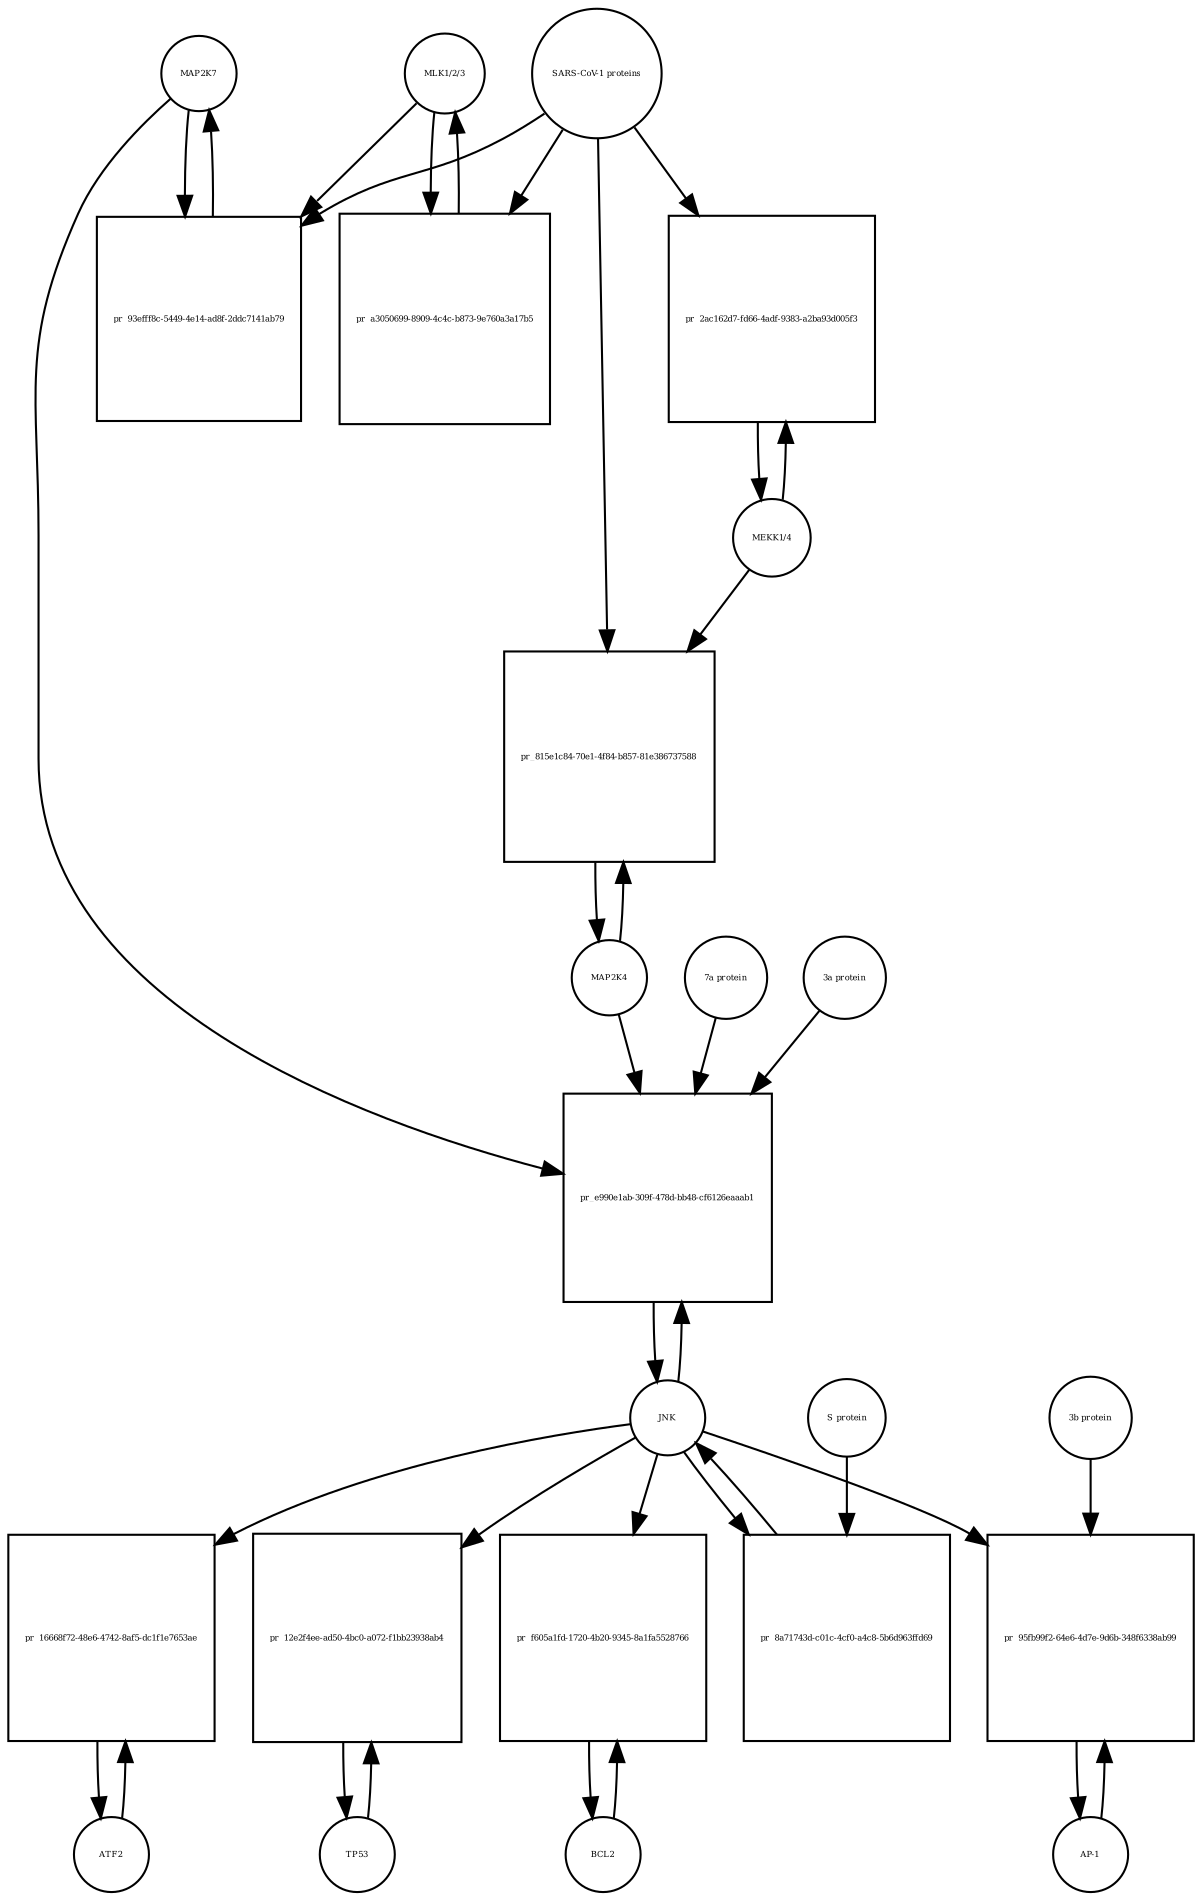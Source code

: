 strict digraph  {
MAP2K7 [annotation=urn_miriam_uniprot_O14733, bipartite=0, cls=macromolecule, fontsize=4, label=MAP2K7, shape=circle];
"pr_93efff8c-5449-4e14-ad8f-2ddc7141ab79" [annotation="", bipartite=1, cls=process, fontsize=4, label="pr_93efff8c-5449-4e14-ad8f-2ddc7141ab79", shape=square];
"MLK1/2/3" [annotation="", bipartite=0, cls=complex, fontsize=4, label="MLK1/2/3", shape=circle];
"SARS-CoV-1 proteins" [annotation="", bipartite=0, cls=complex, fontsize=4, label="SARS-CoV-1 proteins", shape=circle];
"pr_a3050699-8909-4c4c-b873-9e760a3a17b5" [annotation="", bipartite=1, cls=process, fontsize=4, label="pr_a3050699-8909-4c4c-b873-9e760a3a17b5", shape=square];
ATF2 [annotation=urn_miriam_uniprot_P15336, bipartite=0, cls=macromolecule, fontsize=4, label=ATF2, shape=circle];
"pr_16668f72-48e6-4742-8af5-dc1f1e7653ae" [annotation="", bipartite=1, cls=process, fontsize=4, label="pr_16668f72-48e6-4742-8af5-dc1f1e7653ae", shape=square];
JNK [annotation="", bipartite=0, cls=complex, fontsize=4, label=JNK, shape=circle];
TP53 [annotation=urn_miriam_uniprot_P04637, bipartite=0, cls=macromolecule, fontsize=4, label=TP53, shape=circle];
"pr_12e2f4ee-ad50-4bc0-a072-f1bb23938ab4" [annotation="", bipartite=1, cls=process, fontsize=4, label="pr_12e2f4ee-ad50-4bc0-a072-f1bb23938ab4", shape=square];
BCL2 [annotation=urn_miriam_uniprot_P10415, bipartite=0, cls=macromolecule, fontsize=4, label=BCL2, shape=circle];
"pr_f605a1fd-1720-4b20-9345-8a1fa5528766" [annotation="", bipartite=1, cls=process, fontsize=4, label="pr_f605a1fd-1720-4b20-9345-8a1fa5528766", shape=square];
"AP-1" [annotation="", bipartite=0, cls=complex, fontsize=4, label="AP-1", shape=circle];
"pr_95fb99f2-64e6-4d7e-9d6b-348f6338ab99" [annotation="", bipartite=1, cls=process, fontsize=4, label="pr_95fb99f2-64e6-4d7e-9d6b-348f6338ab99", shape=square];
"3b protein" [annotation="", bipartite=0, cls=macromolecule, fontsize=4, label="3b protein", shape=circle];
"MEKK1/4" [annotation="", bipartite=0, cls=complex, fontsize=4, label="MEKK1/4", shape=circle];
"pr_2ac162d7-fd66-4adf-9383-a2ba93d005f3" [annotation="", bipartite=1, cls=process, fontsize=4, label="pr_2ac162d7-fd66-4adf-9383-a2ba93d005f3", shape=square];
MAP2K4 [annotation=urn_miriam_uniprot_P45985, bipartite=0, cls=macromolecule, fontsize=4, label=MAP2K4, shape=circle];
"pr_815e1c84-70e1-4f84-b857-81e386737588" [annotation="", bipartite=1, cls=process, fontsize=4, label="pr_815e1c84-70e1-4f84-b857-81e386737588", shape=square];
"pr_e990e1ab-309f-478d-bb48-cf6126eaaab1" [annotation="", bipartite=1, cls=process, fontsize=4, label="pr_e990e1ab-309f-478d-bb48-cf6126eaaab1", shape=square];
"7a protein" [annotation="", bipartite=0, cls=macromolecule, fontsize=4, label="7a protein", shape=circle];
"3a protein" [annotation="", bipartite=0, cls=macromolecule, fontsize=4, label="3a protein", shape=circle];
"pr_8a71743d-c01c-4cf0-a4c8-5b6d963ffd69" [annotation="", bipartite=1, cls=process, fontsize=4, label="pr_8a71743d-c01c-4cf0-a4c8-5b6d963ffd69", shape=square];
"S protein" [annotation="", bipartite=0, cls=macromolecule, fontsize=4, label="S protein", shape=circle];
MAP2K7 -> "pr_93efff8c-5449-4e14-ad8f-2ddc7141ab79"  [annotation="", interaction_type=consumption];
MAP2K7 -> "pr_e990e1ab-309f-478d-bb48-cf6126eaaab1"  [annotation=urn_miriam_pubmed_17141229, interaction_type=stimulation];
"pr_93efff8c-5449-4e14-ad8f-2ddc7141ab79" -> MAP2K7  [annotation="", interaction_type=production];
"MLK1/2/3" -> "pr_93efff8c-5449-4e14-ad8f-2ddc7141ab79"  [annotation="urn_miriam_pubmed_31226023|urn_miriam_taxonomy_694009", interaction_type=stimulation];
"MLK1/2/3" -> "pr_a3050699-8909-4c4c-b873-9e760a3a17b5"  [annotation="", interaction_type=consumption];
"SARS-CoV-1 proteins" -> "pr_93efff8c-5449-4e14-ad8f-2ddc7141ab79"  [annotation="urn_miriam_pubmed_31226023|urn_miriam_taxonomy_694009", interaction_type=stimulation];
"SARS-CoV-1 proteins" -> "pr_a3050699-8909-4c4c-b873-9e760a3a17b5"  [annotation="urn_miriam_taxonomy_694009|urn_miriam_pubmed_31226023", interaction_type=stimulation];
"SARS-CoV-1 proteins" -> "pr_2ac162d7-fd66-4adf-9383-a2ba93d005f3"  [annotation="urn_miriam_pubmed_31226023|urn_miriam_taxonomy_694009", interaction_type=stimulation];
"SARS-CoV-1 proteins" -> "pr_815e1c84-70e1-4f84-b857-81e386737588"  [annotation="urn_miriam_pubmed_31226023|urn_miriam_taxonomy_694009", interaction_type=stimulation];
"pr_a3050699-8909-4c4c-b873-9e760a3a17b5" -> "MLK1/2/3"  [annotation="", interaction_type=production];
ATF2 -> "pr_16668f72-48e6-4742-8af5-dc1f1e7653ae"  [annotation="", interaction_type=consumption];
"pr_16668f72-48e6-4742-8af5-dc1f1e7653ae" -> ATF2  [annotation="", interaction_type=production];
JNK -> "pr_16668f72-48e6-4742-8af5-dc1f1e7653ae"  [annotation="", interaction_type=stimulation];
JNK -> "pr_12e2f4ee-ad50-4bc0-a072-f1bb23938ab4"  [annotation="", interaction_type=stimulation];
JNK -> "pr_f605a1fd-1720-4b20-9345-8a1fa5528766"  [annotation=urn_miriam_pubmed_10567572, interaction_type=stimulation];
JNK -> "pr_95fb99f2-64e6-4d7e-9d6b-348f6338ab99"  [annotation=urn_miriam_pubmed_21561061, interaction_type=stimulation];
JNK -> "pr_e990e1ab-309f-478d-bb48-cf6126eaaab1"  [annotation="", interaction_type=consumption];
JNK -> "pr_8a71743d-c01c-4cf0-a4c8-5b6d963ffd69"  [annotation="", interaction_type=consumption];
TP53 -> "pr_12e2f4ee-ad50-4bc0-a072-f1bb23938ab4"  [annotation="", interaction_type=consumption];
"pr_12e2f4ee-ad50-4bc0-a072-f1bb23938ab4" -> TP53  [annotation="", interaction_type=production];
BCL2 -> "pr_f605a1fd-1720-4b20-9345-8a1fa5528766"  [annotation="", interaction_type=consumption];
"pr_f605a1fd-1720-4b20-9345-8a1fa5528766" -> BCL2  [annotation="", interaction_type=production];
"AP-1" -> "pr_95fb99f2-64e6-4d7e-9d6b-348f6338ab99"  [annotation="", interaction_type=consumption];
"pr_95fb99f2-64e6-4d7e-9d6b-348f6338ab99" -> "AP-1"  [annotation="", interaction_type=production];
"3b protein" -> "pr_95fb99f2-64e6-4d7e-9d6b-348f6338ab99"  [annotation=urn_miriam_pubmed_21561061, interaction_type=stimulation];
"MEKK1/4" -> "pr_2ac162d7-fd66-4adf-9383-a2ba93d005f3"  [annotation="", interaction_type=consumption];
"MEKK1/4" -> "pr_815e1c84-70e1-4f84-b857-81e386737588"  [annotation="urn_miriam_pubmed_31226023|urn_miriam_taxonomy_694009", interaction_type=stimulation];
"pr_2ac162d7-fd66-4adf-9383-a2ba93d005f3" -> "MEKK1/4"  [annotation="", interaction_type=production];
MAP2K4 -> "pr_815e1c84-70e1-4f84-b857-81e386737588"  [annotation="", interaction_type=consumption];
MAP2K4 -> "pr_e990e1ab-309f-478d-bb48-cf6126eaaab1"  [annotation=urn_miriam_pubmed_17141229, interaction_type=stimulation];
"pr_815e1c84-70e1-4f84-b857-81e386737588" -> MAP2K4  [annotation="", interaction_type=production];
"pr_e990e1ab-309f-478d-bb48-cf6126eaaab1" -> JNK  [annotation="", interaction_type=production];
"7a protein" -> "pr_e990e1ab-309f-478d-bb48-cf6126eaaab1"  [annotation=urn_miriam_pubmed_17141229, interaction_type=stimulation];
"3a protein" -> "pr_e990e1ab-309f-478d-bb48-cf6126eaaab1"  [annotation=urn_miriam_pubmed_17141229, interaction_type=stimulation];
"pr_8a71743d-c01c-4cf0-a4c8-5b6d963ffd69" -> JNK  [annotation="", interaction_type=production];
"S protein" -> "pr_8a71743d-c01c-4cf0-a4c8-5b6d963ffd69"  [annotation=urn_miriam_pubmed_17267381, interaction_type=stimulation];
}
